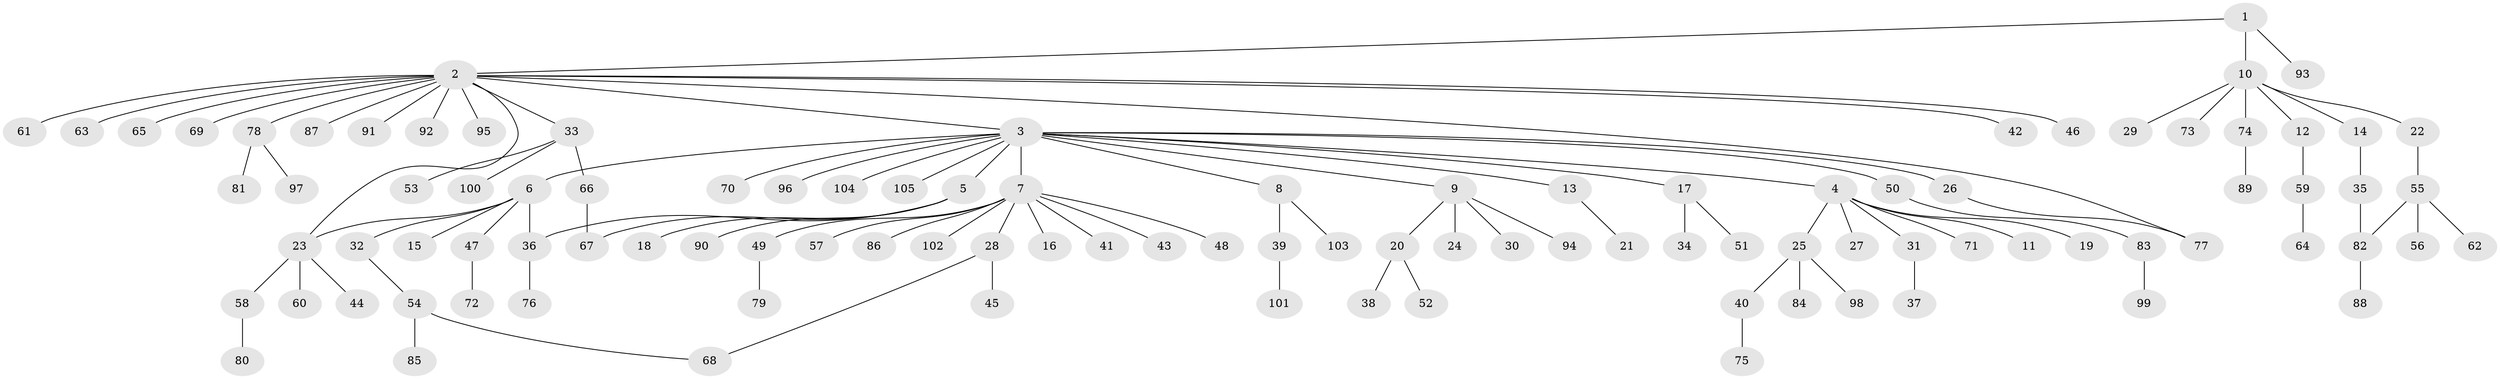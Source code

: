 // Generated by graph-tools (version 1.1) at 2025/01/03/09/25 03:01:40]
// undirected, 105 vertices, 110 edges
graph export_dot {
graph [start="1"]
  node [color=gray90,style=filled];
  1;
  2;
  3;
  4;
  5;
  6;
  7;
  8;
  9;
  10;
  11;
  12;
  13;
  14;
  15;
  16;
  17;
  18;
  19;
  20;
  21;
  22;
  23;
  24;
  25;
  26;
  27;
  28;
  29;
  30;
  31;
  32;
  33;
  34;
  35;
  36;
  37;
  38;
  39;
  40;
  41;
  42;
  43;
  44;
  45;
  46;
  47;
  48;
  49;
  50;
  51;
  52;
  53;
  54;
  55;
  56;
  57;
  58;
  59;
  60;
  61;
  62;
  63;
  64;
  65;
  66;
  67;
  68;
  69;
  70;
  71;
  72;
  73;
  74;
  75;
  76;
  77;
  78;
  79;
  80;
  81;
  82;
  83;
  84;
  85;
  86;
  87;
  88;
  89;
  90;
  91;
  92;
  93;
  94;
  95;
  96;
  97;
  98;
  99;
  100;
  101;
  102;
  103;
  104;
  105;
  1 -- 2;
  1 -- 10;
  1 -- 93;
  2 -- 3;
  2 -- 23;
  2 -- 33;
  2 -- 42;
  2 -- 46;
  2 -- 61;
  2 -- 63;
  2 -- 65;
  2 -- 69;
  2 -- 77;
  2 -- 78;
  2 -- 87;
  2 -- 91;
  2 -- 92;
  2 -- 95;
  3 -- 4;
  3 -- 5;
  3 -- 6;
  3 -- 7;
  3 -- 8;
  3 -- 9;
  3 -- 13;
  3 -- 17;
  3 -- 26;
  3 -- 50;
  3 -- 70;
  3 -- 96;
  3 -- 104;
  3 -- 105;
  4 -- 11;
  4 -- 19;
  4 -- 25;
  4 -- 27;
  4 -- 31;
  4 -- 71;
  5 -- 18;
  5 -- 36;
  5 -- 67;
  5 -- 90;
  6 -- 15;
  6 -- 23;
  6 -- 32;
  6 -- 36;
  6 -- 47;
  7 -- 16;
  7 -- 28;
  7 -- 41;
  7 -- 43;
  7 -- 48;
  7 -- 49;
  7 -- 57;
  7 -- 86;
  7 -- 102;
  8 -- 39;
  8 -- 103;
  9 -- 20;
  9 -- 24;
  9 -- 30;
  9 -- 94;
  10 -- 12;
  10 -- 14;
  10 -- 22;
  10 -- 29;
  10 -- 73;
  10 -- 74;
  12 -- 59;
  13 -- 21;
  14 -- 35;
  17 -- 34;
  17 -- 51;
  20 -- 38;
  20 -- 52;
  22 -- 55;
  23 -- 44;
  23 -- 58;
  23 -- 60;
  25 -- 40;
  25 -- 84;
  25 -- 98;
  26 -- 77;
  28 -- 45;
  28 -- 68;
  31 -- 37;
  32 -- 54;
  33 -- 53;
  33 -- 66;
  33 -- 100;
  35 -- 82;
  36 -- 76;
  39 -- 101;
  40 -- 75;
  47 -- 72;
  49 -- 79;
  50 -- 83;
  54 -- 68;
  54 -- 85;
  55 -- 56;
  55 -- 62;
  55 -- 82;
  58 -- 80;
  59 -- 64;
  66 -- 67;
  74 -- 89;
  78 -- 81;
  78 -- 97;
  82 -- 88;
  83 -- 99;
}
